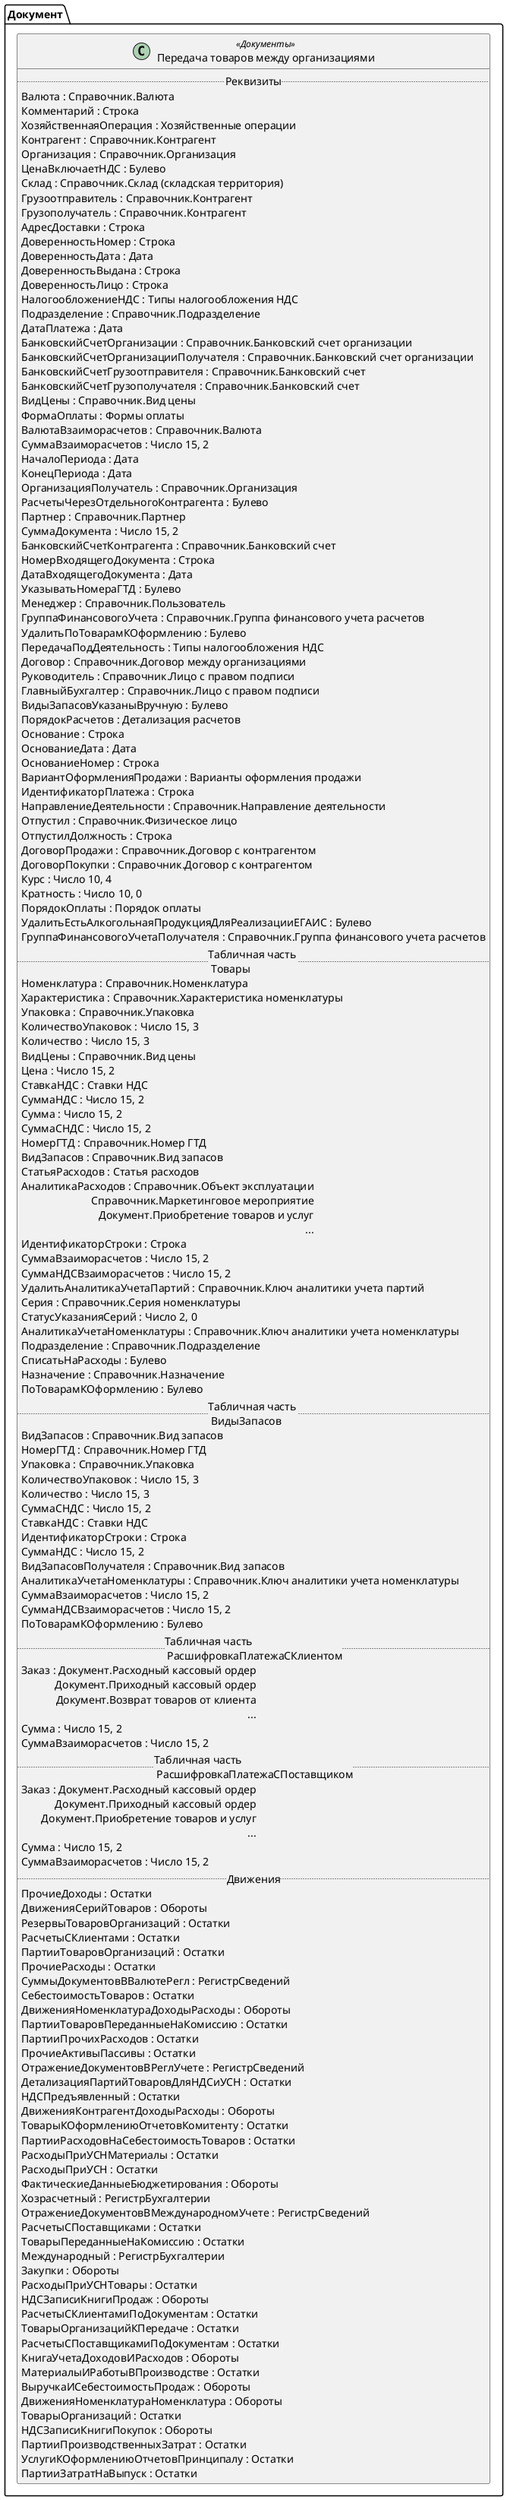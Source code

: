 ﻿@startuml ПередачаТоваровМеждуОрганизациями
'!include templates.wsd
'..\include templates.wsd
class Документ.ПередачаТоваровМеждуОрганизациями as "Передача товаров между организациями" <<Документы>>
{
..Реквизиты..
Валюта : Справочник.Валюта
Комментарий : Строка
ХозяйственнаяОперация : Хозяйственные операции
Контрагент : Справочник.Контрагент
Организация : Справочник.Организация
ЦенаВключаетНДС : Булево
Склад : Справочник.Склад (складская территория)
Грузоотправитель : Справочник.Контрагент
Грузополучатель : Справочник.Контрагент
АдресДоставки : Строка
ДоверенностьНомер : Строка
ДоверенностьДата : Дата
ДоверенностьВыдана : Строка
ДоверенностьЛицо : Строка
НалогообложениеНДС : Типы налогообложения НДС
Подразделение : Справочник.Подразделение
ДатаПлатежа : Дата
БанковскийСчетОрганизации : Справочник.Банковский счет организации
БанковскийСчетОрганизацииПолучателя : Справочник.Банковский счет организации
БанковскийСчетГрузоотправителя : Справочник.Банковский счет
БанковскийСчетГрузополучателя : Справочник.Банковский счет
ВидЦены : Справочник.Вид цены
ФормаОплаты : Формы оплаты
ВалютаВзаиморасчетов : Справочник.Валюта
СуммаВзаиморасчетов : Число 15, 2
НачалоПериода : Дата
КонецПериода : Дата
ОрганизацияПолучатель : Справочник.Организация
РасчетыЧерезОтдельногоКонтрагента : Булево
Партнер : Справочник.Партнер
СуммаДокумента : Число 15, 2
БанковскийСчетКонтрагента : Справочник.Банковский счет
НомерВходящегоДокумента : Строка
ДатаВходящегоДокумента : Дата
УказыватьНомераГТД : Булево
Менеджер : Справочник.Пользователь
ГруппаФинансовогоУчета : Справочник.Группа финансового учета расчетов
УдалитьПоТоварамКОформлению : Булево
ПередачаПодДеятельность : Типы налогообложения НДС
Договор : Справочник.Договор между организациями
Руководитель : Справочник.Лицо с правом подписи
ГлавныйБухгалтер : Справочник.Лицо с правом подписи
ВидыЗапасовУказаныВручную : Булево
ПорядокРасчетов : Детализация расчетов
Основание : Строка
ОснованиеДата : Дата
ОснованиеНомер : Строка
ВариантОформленияПродажи : Варианты оформления продажи
ИдентификаторПлатежа : Строка
НаправлениеДеятельности : Справочник.Направление деятельности
Отпустил : Справочник.Физическое лицо
ОтпустилДолжность : Строка
ДоговорПродажи : Справочник.Договор с контрагентом
ДоговорПокупки : Справочник.Договор с контрагентом
Курс : Число 10, 4
Кратность : Число 10, 0
ПорядокОплаты : Порядок оплаты
УдалитьЕстьАлкогольнаяПродукцияДляРеализацииЕГАИС : Булево
ГруппаФинансовогоУчетаПолучателя : Справочник.Группа финансового учета расчетов
..Табличная часть \n Товары..
Номенклатура : Справочник.Номенклатура
Характеристика : Справочник.Характеристика номенклатуры
Упаковка : Справочник.Упаковка
КоличествоУпаковок : Число 15, 3
Количество : Число 15, 3
ВидЦены : Справочник.Вид цены
Цена : Число 15, 2
СтавкаНДС : Ставки НДС
СуммаНДС : Число 15, 2
Сумма : Число 15, 2
СуммаСНДС : Число 15, 2
НомерГТД : Справочник.Номер ГТД
ВидЗапасов : Справочник.Вид запасов
СтатьяРасходов : Статья расходов
АналитикаРасходов : Справочник.Объект эксплуатации\rСправочник.Маркетинговое мероприятие\rДокумент.Приобретение товаров и услуг\r...
ИдентификаторСтроки : Строка
СуммаВзаиморасчетов : Число 15, 2
СуммаНДСВзаиморасчетов : Число 15, 2
УдалитьАналитикаУчетаПартий : Справочник.Ключ аналитики учета партий
Серия : Справочник.Серия номенклатуры
СтатусУказанияСерий : Число 2, 0
АналитикаУчетаНоменклатуры : Справочник.Ключ аналитики учета номенклатуры
Подразделение : Справочник.Подразделение
СписатьНаРасходы : Булево
Назначение : Справочник.Назначение
ПоТоварамКОформлению : Булево
..Табличная часть \n ВидыЗапасов..
ВидЗапасов : Справочник.Вид запасов
НомерГТД : Справочник.Номер ГТД
Упаковка : Справочник.Упаковка
КоличествоУпаковок : Число 15, 3
Количество : Число 15, 3
СуммаСНДС : Число 15, 2
СтавкаНДС : Ставки НДС
ИдентификаторСтроки : Строка
СуммаНДС : Число 15, 2
ВидЗапасовПолучателя : Справочник.Вид запасов
АналитикаУчетаНоменклатуры : Справочник.Ключ аналитики учета номенклатуры
СуммаВзаиморасчетов : Число 15, 2
СуммаНДСВзаиморасчетов : Число 15, 2
ПоТоварамКОформлению : Булево
..Табличная часть \n РасшифровкаПлатежаСКлиентом..
Заказ : Документ.Расходный кассовый ордер\rДокумент.Приходный кассовый ордер\rДокумент.Возврат товаров от клиента\r...
Сумма : Число 15, 2
СуммаВзаиморасчетов : Число 15, 2
..Табличная часть \n РасшифровкаПлатежаСПоставщиком..
Заказ : Документ.Расходный кассовый ордер\rДокумент.Приходный кассовый ордер\rДокумент.Приобретение товаров и услуг\r...
Сумма : Число 15, 2
СуммаВзаиморасчетов : Число 15, 2
..Движения..
ПрочиеДоходы : Остатки
ДвиженияСерийТоваров : Обороты
РезервыТоваровОрганизаций : Остатки
РасчетыСКлиентами : Остатки
ПартииТоваровОрганизаций : Остатки
ПрочиеРасходы : Остатки
СуммыДокументовВВалютеРегл : РегистрСведений
СебестоимостьТоваров : Остатки
ДвиженияНоменклатураДоходыРасходы : Обороты
ПартииТоваровПереданныеНаКомиссию : Остатки
ПартииПрочихРасходов : Остатки
ПрочиеАктивыПассивы : Остатки
ОтражениеДокументовВРеглУчете : РегистрСведений
ДетализацияПартийТоваровДляНДСиУСН : Остатки
НДСПредъявленный : Остатки
ДвиженияКонтрагентДоходыРасходы : Обороты
ТоварыКОформлениюОтчетовКомитенту : Остатки
ПартииРасходовНаСебестоимостьТоваров : Остатки
РасходыПриУСНМатериалы : Остатки
РасходыПриУСН : Остатки
ФактическиеДанныеБюджетирования : Обороты
Хозрасчетный : РегистрБухгалтерии
ОтражениеДокументовВМеждународномУчете : РегистрСведений
РасчетыСПоставщиками : Остатки
ТоварыПереданныеНаКомиссию : Остатки
Международный : РегистрБухгалтерии
Закупки : Обороты
РасходыПриУСНТовары : Остатки
НДСЗаписиКнигиПродаж : Обороты
РасчетыСКлиентамиПоДокументам : Остатки
ТоварыОрганизацийКПередаче : Остатки
РасчетыСПоставщикамиПоДокументам : Остатки
КнигаУчетаДоходовИРасходов : Обороты
МатериалыИРаботыВПроизводстве : Остатки
ВыручкаИСебестоимостьПродаж : Обороты
ДвиженияНоменклатураНоменклатура : Обороты
ТоварыОрганизаций : Остатки
НДСЗаписиКнигиПокупок : Обороты
ПартииПроизводственныхЗатрат : Остатки
УслугиКОформлениюОтчетовПринципалу : Остатки
ПартииЗатратНаВыпуск : Остатки
}
@enduml

